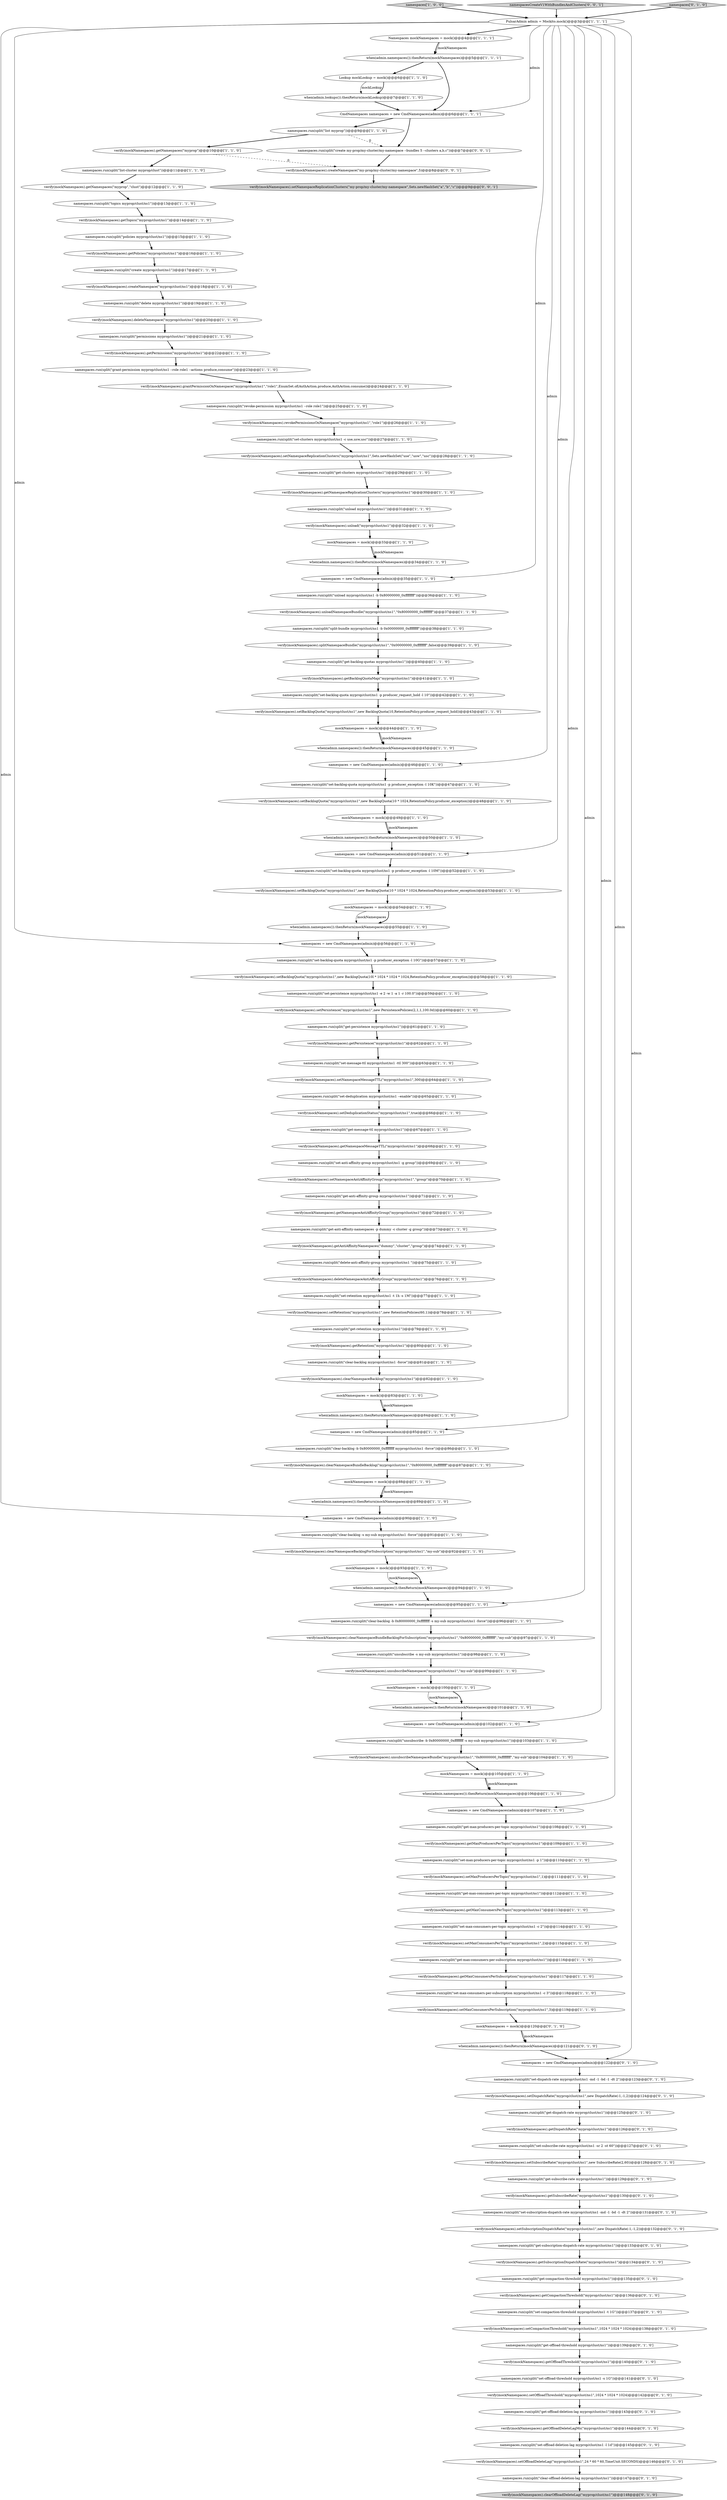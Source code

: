 digraph {
62 [style = filled, label = "mockNamespaces = mock()@@@100@@@['1', '1', '0']", fillcolor = white, shape = ellipse image = "AAA0AAABBB1BBB"];
9 [style = filled, label = "namespaces.run(split(\"set-retention myprop/clust/ns1 -t 1h -s 1M\"))@@@77@@@['1', '1', '0']", fillcolor = white, shape = ellipse image = "AAA0AAABBB1BBB"];
47 [style = filled, label = "namespaces = new CmdNamespaces(admin)@@@90@@@['1', '1', '0']", fillcolor = white, shape = ellipse image = "AAA0AAABBB1BBB"];
10 [style = filled, label = "verify(mockNamespaces).getBacklogQuotaMap(\"myprop/clust/ns1\")@@@41@@@['1', '1', '0']", fillcolor = white, shape = ellipse image = "AAA0AAABBB1BBB"];
119 [style = filled, label = "verify(mockNamespaces).clearOffloadDeleteLag(\"myprop/clust/ns1\")@@@148@@@['0', '1', '0']", fillcolor = lightgray, shape = ellipse image = "AAA1AAABBB2BBB"];
14 [style = filled, label = "namespaces.run(split(\"get-backlog-quotas myprop/clust/ns1\"))@@@40@@@['1', '1', '0']", fillcolor = white, shape = ellipse image = "AAA0AAABBB1BBB"];
118 [style = filled, label = "namespaces.run(split(\"get-dispatch-rate myprop/clust/ns1\"))@@@125@@@['0', '1', '0']", fillcolor = white, shape = ellipse image = "AAA1AAABBB2BBB"];
4 [style = filled, label = "namespaces.run(split(\"set-message-ttl myprop/clust/ns1 -ttl 300\"))@@@63@@@['1', '1', '0']", fillcolor = white, shape = ellipse image = "AAA0AAABBB1BBB"];
38 [style = filled, label = "verify(mockNamespaces).setBacklogQuota(\"myprop/clust/ns1\",new BacklogQuota(10 * 1024 * 1024,RetentionPolicy.producer_exception))@@@53@@@['1', '1', '0']", fillcolor = white, shape = ellipse image = "AAA0AAABBB1BBB"];
81 [style = filled, label = "verify(mockNamespaces).setRetention(\"myprop/clust/ns1\",new RetentionPolicies(60,1))@@@78@@@['1', '1', '0']", fillcolor = white, shape = ellipse image = "AAA0AAABBB1BBB"];
83 [style = filled, label = "verify(mockNamespaces).getMaxProducersPerTopic(\"myprop/clust/ns1\")@@@109@@@['1', '1', '0']", fillcolor = white, shape = ellipse image = "AAA0AAABBB1BBB"];
120 [style = filled, label = "verify(mockNamespaces).getDispatchRate(\"myprop/clust/ns1\")@@@126@@@['0', '1', '0']", fillcolor = white, shape = ellipse image = "AAA1AAABBB2BBB"];
122 [style = filled, label = "namespaces.run(split(\"clear-offload-deletion-lag myprop/clust/ns1\"))@@@147@@@['0', '1', '0']", fillcolor = white, shape = ellipse image = "AAA1AAABBB2BBB"];
129 [style = filled, label = "namespaces.run(split(\"set-offload-threshold myprop/clust/ns1 -s 1G\"))@@@141@@@['0', '1', '0']", fillcolor = white, shape = ellipse image = "AAA1AAABBB2BBB"];
87 [style = filled, label = "verify(mockNamespaces).getNamespaceMessageTTL(\"myprop/clust/ns1\")@@@68@@@['1', '1', '0']", fillcolor = white, shape = ellipse image = "AAA0AAABBB1BBB"];
108 [style = filled, label = "verify(mockNamespaces).setBacklogQuota(\"myprop/clust/ns1\",new BacklogQuota(10 * 1024,RetentionPolicy.producer_exception))@@@48@@@['1', '1', '0']", fillcolor = white, shape = ellipse image = "AAA0AAABBB1BBB"];
136 [style = filled, label = "verify(mockNamespaces).getSubscribeRate(\"myprop/clust/ns1\")@@@130@@@['0', '1', '0']", fillcolor = white, shape = ellipse image = "AAA1AAABBB2BBB"];
138 [style = filled, label = "verify(mockNamespaces).getCompactionThreshold(\"myprop/clust/ns1\")@@@136@@@['0', '1', '0']", fillcolor = white, shape = ellipse image = "AAA1AAABBB2BBB"];
17 [style = filled, label = "verify(mockNamespaces).unload(\"myprop/clust/ns1\")@@@32@@@['1', '1', '0']", fillcolor = white, shape = ellipse image = "AAA0AAABBB1BBB"];
143 [style = filled, label = "verify(mockNamespaces).setOffloadDeleteLag(\"myprop/clust/ns1\",24 * 60 * 60,TimeUnit.SECONDS)@@@146@@@['0', '1', '0']", fillcolor = white, shape = ellipse image = "AAA1AAABBB2BBB"];
147 [style = filled, label = "namespaces.run(split(\"set-subscribe-rate myprop/clust/ns1 -sr 2 -st 60\"))@@@127@@@['0', '1', '0']", fillcolor = white, shape = ellipse image = "AAA1AAABBB2BBB"];
127 [style = filled, label = "verify(mockNamespaces).setOffloadThreshold(\"myprop/clust/ns1\",1024 * 1024 * 1024)@@@142@@@['0', '1', '0']", fillcolor = white, shape = ellipse image = "AAA1AAABBB2BBB"];
82 [style = filled, label = "verify(mockNamespaces).clearNamespaceBacklogForSubscription(\"myprop/clust/ns1\",\"my-sub\")@@@92@@@['1', '1', '0']", fillcolor = white, shape = ellipse image = "AAA0AAABBB1BBB"];
15 [style = filled, label = "verify(mockNamespaces).setPersistence(\"myprop/clust/ns1\",new PersistencePolicies(2,1,1,100.0d))@@@60@@@['1', '1', '0']", fillcolor = white, shape = ellipse image = "AAA0AAABBB1BBB"];
12 [style = filled, label = "verify(mockNamespaces).createNamespace(\"myprop/clust/ns1\")@@@18@@@['1', '1', '0']", fillcolor = white, shape = ellipse image = "AAA0AAABBB1BBB"];
1 [style = filled, label = "verify(mockNamespaces).clearNamespaceBundleBacklogForSubscription(\"myprop/clust/ns1\",\"0x80000000_0xffffffff\",\"my-sub\")@@@97@@@['1', '1', '0']", fillcolor = white, shape = ellipse image = "AAA0AAABBB1BBB"];
93 [style = filled, label = "namespaces.run(split(\"revoke-permission myprop/clust/ns1 --role role1\"))@@@25@@@['1', '1', '0']", fillcolor = white, shape = ellipse image = "AAA0AAABBB1BBB"];
146 [style = filled, label = "namespaces.run(split(\"set-subscription-dispatch-rate myprop/clust/ns1 -md -1 -bd -1 -dt 2\"))@@@131@@@['0', '1', '0']", fillcolor = white, shape = ellipse image = "AAA1AAABBB2BBB"];
73 [style = filled, label = "verify(mockNamespaces).getPermissions(\"myprop/clust/ns1\")@@@22@@@['1', '1', '0']", fillcolor = white, shape = ellipse image = "AAA0AAABBB1BBB"];
58 [style = filled, label = "when(admin.lookups()).thenReturn(mockLookup)@@@7@@@['1', '1', '0']", fillcolor = white, shape = ellipse image = "AAA0AAABBB1BBB"];
56 [style = filled, label = "namespaces.run(split(\"clear-backlog -b 0x80000000_0xffffffff -s my-sub myprop/clust/ns1 -force\"))@@@96@@@['1', '1', '0']", fillcolor = white, shape = ellipse image = "AAA0AAABBB1BBB"];
20 [style = filled, label = "namespaces.run(split(\"set-backlog-quota myprop/clust/ns1 -p producer_exception -l 10K\"))@@@47@@@['1', '1', '0']", fillcolor = white, shape = ellipse image = "AAA0AAABBB1BBB"];
26 [style = filled, label = "namespaces.run(split(\"set-clusters myprop/clust/ns1 -c use,usw,usc\"))@@@27@@@['1', '1', '0']", fillcolor = white, shape = ellipse image = "AAA0AAABBB1BBB"];
27 [style = filled, label = "namespaces.run(split(\"set-backlog-quota myprop/clust/ns1 -p producer_exception -l 10G\"))@@@57@@@['1', '1', '0']", fillcolor = white, shape = ellipse image = "AAA0AAABBB1BBB"];
134 [style = filled, label = "namespaces.run(split(\"get-compaction-threshold myprop/clust/ns1\"))@@@135@@@['0', '1', '0']", fillcolor = white, shape = ellipse image = "AAA1AAABBB2BBB"];
145 [style = filled, label = "namespaces.run(split(\"set-offload-deletion-lag myprop/clust/ns1 -l 1d\"))@@@145@@@['0', '1', '0']", fillcolor = white, shape = ellipse image = "AAA1AAABBB2BBB"];
51 [style = filled, label = "namespaces.run(split(\"get-clusters myprop/clust/ns1\"))@@@29@@@['1', '1', '0']", fillcolor = white, shape = ellipse image = "AAA0AAABBB1BBB"];
31 [style = filled, label = "namespaces.run(split(\"clear-backlog -b 0x80000000_0xffffffff myprop/clust/ns1 -force\"))@@@86@@@['1', '1', '0']", fillcolor = white, shape = ellipse image = "AAA0AAABBB1BBB"];
91 [style = filled, label = "verify(mockNamespaces).getNamespaceReplicationClusters(\"myprop/clust/ns1\")@@@30@@@['1', '1', '0']", fillcolor = white, shape = ellipse image = "AAA0AAABBB1BBB"];
86 [style = filled, label = "verify(mockNamespaces).grantPermissionOnNamespace(\"myprop/clust/ns1\",\"role1\",EnumSet.of(AuthAction.produce,AuthAction.consume))@@@24@@@['1', '1', '0']", fillcolor = white, shape = ellipse image = "AAA0AAABBB1BBB"];
65 [style = filled, label = "namespaces.run(split(\"get-retention myprop/clust/ns1\"))@@@79@@@['1', '1', '0']", fillcolor = white, shape = ellipse image = "AAA0AAABBB1BBB"];
117 [style = filled, label = "verify(mockNamespaces).unsubscribeNamespace(\"myprop/clust/ns1\",\"my-sub\")@@@99@@@['1', '1', '0']", fillcolor = white, shape = ellipse image = "AAA0AAABBB1BBB"];
80 [style = filled, label = "namespaces.run(split(\"set-max-producers-per-topic myprop/clust/ns1 -p 1\"))@@@110@@@['1', '1', '0']", fillcolor = white, shape = ellipse image = "AAA0AAABBB1BBB"];
78 [style = filled, label = "namespaces.run(split(\"set-deduplication myprop/clust/ns1 --enable\"))@@@65@@@['1', '1', '0']", fillcolor = white, shape = ellipse image = "AAA0AAABBB1BBB"];
77 [style = filled, label = "namespaces.run(split(\"list-cluster myprop/clust\"))@@@11@@@['1', '1', '0']", fillcolor = white, shape = ellipse image = "AAA0AAABBB1BBB"];
23 [style = filled, label = "verify(mockNamespaces).deleteNamespace(\"myprop/clust/ns1\")@@@20@@@['1', '1', '0']", fillcolor = white, shape = ellipse image = "AAA0AAABBB1BBB"];
128 [style = filled, label = "namespaces.run(split(\"get-offload-threshold myprop/clust/ns1\"))@@@139@@@['0', '1', '0']", fillcolor = white, shape = ellipse image = "AAA1AAABBB2BBB"];
8 [style = filled, label = "namespaces.run(split(\"set-max-consumers-per-topic myprop/clust/ns1 -c 2\"))@@@114@@@['1', '1', '0']", fillcolor = white, shape = ellipse image = "AAA0AAABBB1BBB"];
126 [style = filled, label = "namespaces = new CmdNamespaces(admin)@@@122@@@['0', '1', '0']", fillcolor = white, shape = ellipse image = "AAA1AAABBB2BBB"];
130 [style = filled, label = "verify(mockNamespaces).getSubscriptionDispatchRate(\"myprop/clust/ns1\")@@@134@@@['0', '1', '0']", fillcolor = white, shape = ellipse image = "AAA1AAABBB2BBB"];
18 [style = filled, label = "namespaces.run(split(\"set-backlog-quota myprop/clust/ns1 -p producer_request_hold -l 10\"))@@@42@@@['1', '1', '0']", fillcolor = white, shape = ellipse image = "AAA0AAABBB1BBB"];
150 [style = filled, label = "verify(mockNamespaces).setNamespaceReplicationClusters(\"my-prop/my-cluster/my-namespace\",Sets.newHashSet(\"a\",\"b\",\"c\"))@@@9@@@['0', '0', '1']", fillcolor = lightgray, shape = ellipse image = "AAA0AAABBB3BBB"];
76 [style = filled, label = "namespaces.run(split(\"set-backlog-quota myprop/clust/ns1 -p producer_exception -l 10M\"))@@@52@@@['1', '1', '0']", fillcolor = white, shape = ellipse image = "AAA0AAABBB1BBB"];
7 [style = filled, label = "verify(mockNamespaces).deleteNamespaceAntiAffinityGroup(\"myprop/clust/ns1\")@@@76@@@['1', '1', '0']", fillcolor = white, shape = ellipse image = "AAA0AAABBB1BBB"];
89 [style = filled, label = "when(admin.namespaces()).thenReturn(mockNamespaces)@@@94@@@['1', '1', '0']", fillcolor = white, shape = ellipse image = "AAA0AAABBB1BBB"];
139 [style = filled, label = "verify(mockNamespaces).setSubscribeRate(\"myprop/clust/ns1\",new SubscribeRate(2,60))@@@128@@@['0', '1', '0']", fillcolor = white, shape = ellipse image = "AAA1AAABBB2BBB"];
50 [style = filled, label = "namespaces.run(split(\"unsubscribe -b 0x80000000_0xffffffff -s my-sub myprop/clust/ns1\"))@@@103@@@['1', '1', '0']", fillcolor = white, shape = ellipse image = "AAA0AAABBB1BBB"];
103 [style = filled, label = "verify(mockNamespaces).revokePermissionsOnNamespace(\"myprop/clust/ns1\",\"role1\")@@@26@@@['1', '1', '0']", fillcolor = white, shape = ellipse image = "AAA0AAABBB1BBB"];
2 [style = filled, label = "namespaces = new CmdNamespaces(admin)@@@107@@@['1', '1', '0']", fillcolor = white, shape = ellipse image = "AAA0AAABBB1BBB"];
100 [style = filled, label = "namespaces.run(split(\"get-persistence myprop/clust/ns1\"))@@@61@@@['1', '1', '0']", fillcolor = white, shape = ellipse image = "AAA0AAABBB1BBB"];
40 [style = filled, label = "namespaces.run(split(\"grant-permission myprop/clust/ns1 --role role1 --actions produce,consume\"))@@@23@@@['1', '1', '0']", fillcolor = white, shape = ellipse image = "AAA0AAABBB1BBB"];
97 [style = filled, label = "verify(mockNamespaces).getNamespaces(\"myprop\",\"clust\")@@@12@@@['1', '1', '0']", fillcolor = white, shape = ellipse image = "AAA0AAABBB1BBB"];
133 [style = filled, label = "verify(mockNamespaces).setSubscriptionDispatchRate(\"myprop/clust/ns1\",new DispatchRate(-1,-1,2))@@@132@@@['0', '1', '0']", fillcolor = white, shape = ellipse image = "AAA1AAABBB2BBB"];
22 [style = filled, label = "when(admin.namespaces()).thenReturn(mockNamespaces)@@@106@@@['1', '1', '0']", fillcolor = white, shape = ellipse image = "AAA0AAABBB1BBB"];
70 [style = filled, label = "verify(mockNamespaces).getRetention(\"myprop/clust/ns1\")@@@80@@@['1', '1', '0']", fillcolor = white, shape = ellipse image = "AAA0AAABBB1BBB"];
106 [style = filled, label = "namespaces['1', '0', '0']", fillcolor = lightgray, shape = diamond image = "AAA0AAABBB1BBB"];
121 [style = filled, label = "namespaces.run(split(\"get-subscribe-rate myprop/clust/ns1\"))@@@129@@@['0', '1', '0']", fillcolor = white, shape = ellipse image = "AAA1AAABBB2BBB"];
74 [style = filled, label = "namespaces = new CmdNamespaces(admin)@@@102@@@['1', '1', '0']", fillcolor = white, shape = ellipse image = "AAA0AAABBB1BBB"];
48 [style = filled, label = "verify(mockNamespaces).setNamespaceAntiAffinityGroup(\"myprop/clust/ns1\",\"group\")@@@70@@@['1', '1', '0']", fillcolor = white, shape = ellipse image = "AAA0AAABBB1BBB"];
105 [style = filled, label = "namespaces.run(split(\"get-max-producers-per-topic myprop/clust/ns1\"))@@@108@@@['1', '1', '0']", fillcolor = white, shape = ellipse image = "AAA0AAABBB1BBB"];
21 [style = filled, label = "mockNamespaces = mock()@@@54@@@['1', '1', '0']", fillcolor = white, shape = ellipse image = "AAA0AAABBB1BBB"];
92 [style = filled, label = "mockNamespaces = mock()@@@93@@@['1', '1', '0']", fillcolor = white, shape = ellipse image = "AAA0AAABBB1BBB"];
16 [style = filled, label = "namespaces = new CmdNamespaces(admin)@@@35@@@['1', '1', '0']", fillcolor = white, shape = ellipse image = "AAA0AAABBB1BBB"];
71 [style = filled, label = "mockNamespaces = mock()@@@33@@@['1', '1', '0']", fillcolor = white, shape = ellipse image = "AAA0AAABBB1BBB"];
11 [style = filled, label = "namespaces.run(split(\"get-anti-affinity-group myprop/clust/ns1\"))@@@71@@@['1', '1', '0']", fillcolor = white, shape = ellipse image = "AAA0AAABBB1BBB"];
101 [style = filled, label = "mockNamespaces = mock()@@@105@@@['1', '1', '0']", fillcolor = white, shape = ellipse image = "AAA0AAABBB1BBB"];
111 [style = filled, label = "namespaces.run(split(\"permissions myprop/clust/ns1\"))@@@21@@@['1', '1', '0']", fillcolor = white, shape = ellipse image = "AAA0AAABBB1BBB"];
37 [style = filled, label = "verify(mockNamespaces).setNamespaceMessageTTL(\"myprop/clust/ns1\",300)@@@64@@@['1', '1', '0']", fillcolor = white, shape = ellipse image = "AAA0AAABBB1BBB"];
64 [style = filled, label = "namespaces.run(split(\"get-anti-affinity-namespaces -p dummy -c cluster -g group\"))@@@73@@@['1', '1', '0']", fillcolor = white, shape = ellipse image = "AAA0AAABBB1BBB"];
104 [style = filled, label = "verify(mockNamespaces).clearNamespaceBundleBacklog(\"myprop/clust/ns1\",\"0x80000000_0xffffffff\")@@@87@@@['1', '1', '0']", fillcolor = white, shape = ellipse image = "AAA0AAABBB1BBB"];
0 [style = filled, label = "namespaces.run(split(\"unload myprop/clust/ns1\"))@@@31@@@['1', '1', '0']", fillcolor = white, shape = ellipse image = "AAA0AAABBB1BBB"];
135 [style = filled, label = "when(admin.namespaces()).thenReturn(mockNamespaces)@@@121@@@['0', '1', '0']", fillcolor = white, shape = ellipse image = "AAA1AAABBB2BBB"];
149 [style = filled, label = "namespacesCreateV1WithBundlesAndClusters['0', '0', '1']", fillcolor = lightgray, shape = diamond image = "AAA0AAABBB3BBB"];
115 [style = filled, label = "namespaces.run(split(\"set-persistence myprop/clust/ns1 -e 2 -w 1 -a 1 -r 100.0\"))@@@59@@@['1', '1', '0']", fillcolor = white, shape = ellipse image = "AAA0AAABBB1BBB"];
84 [style = filled, label = "namespaces = new CmdNamespaces(admin)@@@46@@@['1', '1', '0']", fillcolor = white, shape = ellipse image = "AAA0AAABBB1BBB"];
110 [style = filled, label = "namespaces = new CmdNamespaces(admin)@@@85@@@['1', '1', '0']", fillcolor = white, shape = ellipse image = "AAA0AAABBB1BBB"];
33 [style = filled, label = "verify(mockNamespaces).setMaxConsumersPerTopic(\"myprop/clust/ns1\",2)@@@115@@@['1', '1', '0']", fillcolor = white, shape = ellipse image = "AAA0AAABBB1BBB"];
66 [style = filled, label = "namespaces.run(split(\"policies myprop/clust/ns1\"))@@@15@@@['1', '1', '0']", fillcolor = white, shape = ellipse image = "AAA0AAABBB1BBB"];
90 [style = filled, label = "namespaces = new CmdNamespaces(admin)@@@51@@@['1', '1', '0']", fillcolor = white, shape = ellipse image = "AAA0AAABBB1BBB"];
124 [style = filled, label = "namespaces.run(split(\"get-subscription-dispatch-rate myprop/clust/ns1\"))@@@133@@@['0', '1', '0']", fillcolor = white, shape = ellipse image = "AAA1AAABBB2BBB"];
3 [style = filled, label = "verify(mockNamespaces).getTopics(\"myprop/clust/ns1\")@@@14@@@['1', '1', '0']", fillcolor = white, shape = ellipse image = "AAA0AAABBB1BBB"];
148 [style = filled, label = "namespaces.run(split(\"create my-prop/my-cluster/my-namespace --bundles 5 --clusters a,b,c\"))@@@7@@@['0', '0', '1']", fillcolor = white, shape = ellipse image = "AAA0AAABBB3BBB"];
25 [style = filled, label = "verify(mockNamespaces).getMaxConsumersPerTopic(\"myprop/clust/ns1\")@@@113@@@['1', '1', '0']", fillcolor = white, shape = ellipse image = "AAA0AAABBB1BBB"];
116 [style = filled, label = "namespaces = new CmdNamespaces(admin)@@@56@@@['1', '1', '0']", fillcolor = white, shape = ellipse image = "AAA0AAABBB1BBB"];
68 [style = filled, label = "namespaces.run(split(\"delete-anti-affinity-group myprop/clust/ns1 \"))@@@75@@@['1', '1', '0']", fillcolor = white, shape = ellipse image = "AAA0AAABBB1BBB"];
98 [style = filled, label = "verify(mockNamespaces).unloadNamespaceBundle(\"myprop/clust/ns1\",\"0x80000000_0xffffffff\")@@@37@@@['1', '1', '0']", fillcolor = white, shape = ellipse image = "AAA0AAABBB1BBB"];
131 [style = filled, label = "namespaces.run(split(\"get-offload-deletion-lag myprop/clust/ns1\"))@@@143@@@['0', '1', '0']", fillcolor = white, shape = ellipse image = "AAA1AAABBB2BBB"];
43 [style = filled, label = "verify(mockNamespaces).setMaxProducersPerTopic(\"myprop/clust/ns1\",1)@@@111@@@['1', '1', '0']", fillcolor = white, shape = ellipse image = "AAA0AAABBB1BBB"];
57 [style = filled, label = "mockNamespaces = mock()@@@88@@@['1', '1', '0']", fillcolor = white, shape = ellipse image = "AAA0AAABBB1BBB"];
113 [style = filled, label = "verify(mockNamespaces).getNamespaces(\"myprop\")@@@10@@@['1', '1', '0']", fillcolor = white, shape = ellipse image = "AAA0AAABBB1BBB"];
88 [style = filled, label = "when(admin.namespaces()).thenReturn(mockNamespaces)@@@101@@@['1', '1', '0']", fillcolor = white, shape = ellipse image = "AAA0AAABBB1BBB"];
94 [style = filled, label = "verify(mockNamespaces).setBacklogQuota(\"myprop/clust/ns1\",new BacklogQuota(10,RetentionPolicy.producer_request_hold))@@@43@@@['1', '1', '0']", fillcolor = white, shape = ellipse image = "AAA0AAABBB1BBB"];
112 [style = filled, label = "when(admin.namespaces()).thenReturn(mockNamespaces)@@@45@@@['1', '1', '0']", fillcolor = white, shape = ellipse image = "AAA0AAABBB1BBB"];
30 [style = filled, label = "namespaces.run(split(\"create myprop/clust/ns1\"))@@@17@@@['1', '1', '0']", fillcolor = white, shape = ellipse image = "AAA0AAABBB1BBB"];
69 [style = filled, label = "CmdNamespaces namespaces = new CmdNamespaces(admin)@@@6@@@['1', '1', '1']", fillcolor = white, shape = ellipse image = "AAA0AAABBB1BBB"];
28 [style = filled, label = "namespaces.run(split(\"set-max-consumers-per-subscription myprop/clust/ns1 -c 3\"))@@@118@@@['1', '1', '0']", fillcolor = white, shape = ellipse image = "AAA0AAABBB1BBB"];
41 [style = filled, label = "namespaces.run(split(\"unload myprop/clust/ns1 -b 0x80000000_0xffffffff\"))@@@36@@@['1', '1', '0']", fillcolor = white, shape = ellipse image = "AAA0AAABBB1BBB"];
59 [style = filled, label = "verify(mockNamespaces).setDeduplicationStatus(\"myprop/clust/ns1\",true)@@@66@@@['1', '1', '0']", fillcolor = white, shape = ellipse image = "AAA0AAABBB1BBB"];
79 [style = filled, label = "verify(mockNamespaces).getAntiAffinityNamespaces(\"dummy\",\"cluster\",\"group\")@@@74@@@['1', '1', '0']", fillcolor = white, shape = ellipse image = "AAA0AAABBB1BBB"];
137 [style = filled, label = "namespaces['0', '1', '0']", fillcolor = lightgray, shape = diamond image = "AAA0AAABBB2BBB"];
95 [style = filled, label = "verify(mockNamespaces).getNamespaceAntiAffinityGroup(\"myprop/clust/ns1\")@@@72@@@['1', '1', '0']", fillcolor = white, shape = ellipse image = "AAA0AAABBB1BBB"];
35 [style = filled, label = "when(admin.namespaces()).thenReturn(mockNamespaces)@@@34@@@['1', '1', '0']", fillcolor = white, shape = ellipse image = "AAA0AAABBB1BBB"];
141 [style = filled, label = "verify(mockNamespaces).setDispatchRate(\"myprop/clust/ns1\",new DispatchRate(-1,-1,2))@@@124@@@['0', '1', '0']", fillcolor = white, shape = ellipse image = "AAA1AAABBB2BBB"];
24 [style = filled, label = "namespaces.run(split(\"get-message-ttl myprop/clust/ns1\"))@@@67@@@['1', '1', '0']", fillcolor = white, shape = ellipse image = "AAA0AAABBB1BBB"];
114 [style = filled, label = "mockNamespaces = mock()@@@83@@@['1', '1', '0']", fillcolor = white, shape = ellipse image = "AAA0AAABBB1BBB"];
49 [style = filled, label = "namespaces = new CmdNamespaces(admin)@@@95@@@['1', '1', '0']", fillcolor = white, shape = ellipse image = "AAA0AAABBB1BBB"];
13 [style = filled, label = "namespaces.run(split(\"split-bundle myprop/clust/ns1 -b 0x00000000_0xffffffff\"))@@@38@@@['1', '1', '0']", fillcolor = white, shape = ellipse image = "AAA0AAABBB1BBB"];
85 [style = filled, label = "verify(mockNamespaces).setBacklogQuota(\"myprop/clust/ns1\",new BacklogQuota(10l * 1024 * 1024 * 1024,RetentionPolicy.producer_exception))@@@58@@@['1', '1', '0']", fillcolor = white, shape = ellipse image = "AAA0AAABBB1BBB"];
140 [style = filled, label = "namespaces.run(split(\"set-dispatch-rate myprop/clust/ns1 -md -1 -bd -1 -dt 2\"))@@@123@@@['0', '1', '0']", fillcolor = white, shape = ellipse image = "AAA1AAABBB2BBB"];
39 [style = filled, label = "verify(mockNamespaces).setMaxConsumersPerSubscription(\"myprop/clust/ns1\",3)@@@119@@@['1', '1', '0']", fillcolor = white, shape = ellipse image = "AAA0AAABBB1BBB"];
75 [style = filled, label = "verify(mockNamespaces).setNamespaceReplicationClusters(\"myprop/clust/ns1\",Sets.newHashSet(\"use\",\"usw\",\"usc\"))@@@28@@@['1', '1', '0']", fillcolor = white, shape = ellipse image = "AAA0AAABBB1BBB"];
142 [style = filled, label = "mockNamespaces = mock()@@@120@@@['0', '1', '0']", fillcolor = white, shape = ellipse image = "AAA1AAABBB2BBB"];
42 [style = filled, label = "namespaces.run(split(\"set-anti-affinity-group myprop/clust/ns1 -g group\"))@@@69@@@['1', '1', '0']", fillcolor = white, shape = ellipse image = "AAA0AAABBB1BBB"];
60 [style = filled, label = "when(admin.namespaces()).thenReturn(mockNamespaces)@@@84@@@['1', '1', '0']", fillcolor = white, shape = ellipse image = "AAA0AAABBB1BBB"];
45 [style = filled, label = "namespaces.run(split(\"clear-backlog myprop/clust/ns1 -force\"))@@@81@@@['1', '1', '0']", fillcolor = white, shape = ellipse image = "AAA0AAABBB1BBB"];
32 [style = filled, label = "namespaces.run(split(\"delete myprop/clust/ns1\"))@@@19@@@['1', '1', '0']", fillcolor = white, shape = ellipse image = "AAA0AAABBB1BBB"];
72 [style = filled, label = "verify(mockNamespaces).getMaxConsumersPerSubscription(\"myprop/clust/ns1\")@@@117@@@['1', '1', '0']", fillcolor = white, shape = ellipse image = "AAA0AAABBB1BBB"];
102 [style = filled, label = "Namespaces mockNamespaces = mock()@@@4@@@['1', '1', '1']", fillcolor = white, shape = ellipse image = "AAA0AAABBB1BBB"];
109 [style = filled, label = "verify(mockNamespaces).clearNamespaceBacklog(\"myprop/clust/ns1\")@@@82@@@['1', '1', '0']", fillcolor = white, shape = ellipse image = "AAA0AAABBB1BBB"];
36 [style = filled, label = "verify(mockNamespaces).unsubscribeNamespaceBundle(\"myprop/clust/ns1\",\"0x80000000_0xffffffff\",\"my-sub\")@@@104@@@['1', '1', '0']", fillcolor = white, shape = ellipse image = "AAA0AAABBB1BBB"];
5 [style = filled, label = "when(admin.namespaces()).thenReturn(mockNamespaces)@@@50@@@['1', '1', '0']", fillcolor = white, shape = ellipse image = "AAA0AAABBB1BBB"];
96 [style = filled, label = "PulsarAdmin admin = Mockito.mock()@@@3@@@['1', '1', '1']", fillcolor = white, shape = ellipse image = "AAA0AAABBB1BBB"];
123 [style = filled, label = "namespaces.run(split(\"set-compaction-threshold myprop/clust/ns1 -t 1G\"))@@@137@@@['0', '1', '0']", fillcolor = white, shape = ellipse image = "AAA1AAABBB2BBB"];
29 [style = filled, label = "namespaces.run(split(\"get-max-consumers-per-subscription myprop/clust/ns1\"))@@@116@@@['1', '1', '0']", fillcolor = white, shape = ellipse image = "AAA0AAABBB1BBB"];
46 [style = filled, label = "when(admin.namespaces()).thenReturn(mockNamespaces)@@@89@@@['1', '1', '0']", fillcolor = white, shape = ellipse image = "AAA0AAABBB1BBB"];
54 [style = filled, label = "verify(mockNamespaces).getPersistence(\"myprop/clust/ns1\")@@@62@@@['1', '1', '0']", fillcolor = white, shape = ellipse image = "AAA0AAABBB1BBB"];
52 [style = filled, label = "mockNamespaces = mock()@@@49@@@['1', '1', '0']", fillcolor = white, shape = ellipse image = "AAA0AAABBB1BBB"];
19 [style = filled, label = "namespaces.run(split(\"unsubscribe -s my-sub myprop/clust/ns1\"))@@@98@@@['1', '1', '0']", fillcolor = white, shape = ellipse image = "AAA0AAABBB1BBB"];
44 [style = filled, label = "when(admin.namespaces()).thenReturn(mockNamespaces)@@@5@@@['1', '1', '1']", fillcolor = white, shape = ellipse image = "AAA0AAABBB1BBB"];
67 [style = filled, label = "namespaces.run(split(\"clear-backlog -s my-sub myprop/clust/ns1 -force\"))@@@91@@@['1', '1', '0']", fillcolor = white, shape = ellipse image = "AAA0AAABBB1BBB"];
61 [style = filled, label = "namespaces.run(split(\"list myprop\"))@@@9@@@['1', '1', '0']", fillcolor = white, shape = ellipse image = "AAA0AAABBB1BBB"];
107 [style = filled, label = "Lookup mockLookup = mock()@@@6@@@['1', '1', '0']", fillcolor = white, shape = ellipse image = "AAA0AAABBB1BBB"];
144 [style = filled, label = "verify(mockNamespaces).getOffloadThreshold(\"myprop/clust/ns1\")@@@140@@@['0', '1', '0']", fillcolor = white, shape = ellipse image = "AAA1AAABBB2BBB"];
151 [style = filled, label = "verify(mockNamespaces).createNamespace(\"my-prop/my-cluster/my-namespace\",5)@@@8@@@['0', '0', '1']", fillcolor = white, shape = ellipse image = "AAA0AAABBB3BBB"];
125 [style = filled, label = "verify(mockNamespaces).getOffloadDeleteLagMs(\"myprop/clust/ns1\")@@@144@@@['0', '1', '0']", fillcolor = white, shape = ellipse image = "AAA1AAABBB2BBB"];
63 [style = filled, label = "mockNamespaces = mock()@@@44@@@['1', '1', '0']", fillcolor = white, shape = ellipse image = "AAA0AAABBB1BBB"];
132 [style = filled, label = "verify(mockNamespaces).setCompactionThreshold(\"myprop/clust/ns1\",1024 * 1024 * 1024)@@@138@@@['0', '1', '0']", fillcolor = white, shape = ellipse image = "AAA1AAABBB2BBB"];
34 [style = filled, label = "namespaces.run(split(\"topics myprop/clust/ns1\"))@@@13@@@['1', '1', '0']", fillcolor = white, shape = ellipse image = "AAA0AAABBB1BBB"];
6 [style = filled, label = "namespaces.run(split(\"get-max-consumers-per-topic myprop/clust/ns1\"))@@@112@@@['1', '1', '0']", fillcolor = white, shape = ellipse image = "AAA0AAABBB1BBB"];
55 [style = filled, label = "verify(mockNamespaces).getPolicies(\"myprop/clust/ns1\")@@@16@@@['1', '1', '0']", fillcolor = white, shape = ellipse image = "AAA0AAABBB1BBB"];
53 [style = filled, label = "when(admin.namespaces()).thenReturn(mockNamespaces)@@@55@@@['1', '1', '0']", fillcolor = white, shape = ellipse image = "AAA0AAABBB1BBB"];
99 [style = filled, label = "verify(mockNamespaces).splitNamespaceBundle(\"myprop/clust/ns1\",\"0x00000000_0xffffffff\",false)@@@39@@@['1', '1', '0']", fillcolor = white, shape = ellipse image = "AAA0AAABBB1BBB"];
72->28 [style = bold, label=""];
112->84 [style = bold, label=""];
32->23 [style = bold, label=""];
98->13 [style = bold, label=""];
46->47 [style = bold, label=""];
122->119 [style = bold, label=""];
69->148 [style = bold, label=""];
96->2 [style = solid, label="admin"];
17->71 [style = bold, label=""];
45->109 [style = bold, label=""];
124->130 [style = bold, label=""];
132->128 [style = bold, label=""];
71->35 [style = bold, label=""];
116->27 [style = bold, label=""];
62->88 [style = bold, label=""];
57->46 [style = solid, label="mockNamespaces"];
41->98 [style = bold, label=""];
5->90 [style = bold, label=""];
145->143 [style = bold, label=""];
81->65 [style = bold, label=""];
102->44 [style = solid, label="mockNamespaces"];
84->20 [style = bold, label=""];
10->18 [style = bold, label=""];
100->54 [style = bold, label=""];
138->123 [style = bold, label=""];
12->32 [style = bold, label=""];
120->147 [style = bold, label=""];
93->103 [style = bold, label=""];
3->66 [style = bold, label=""];
139->121 [style = bold, label=""];
94->63 [style = bold, label=""];
28->39 [style = bold, label=""];
126->140 [style = bold, label=""];
107->58 [style = solid, label="mockLookup"];
144->129 [style = bold, label=""];
6->25 [style = bold, label=""];
148->151 [style = bold, label=""];
129->127 [style = bold, label=""];
114->60 [style = bold, label=""];
31->104 [style = bold, label=""];
39->142 [style = bold, label=""];
14->10 [style = bold, label=""];
118->120 [style = bold, label=""];
96->90 [style = solid, label="admin"];
59->24 [style = bold, label=""];
33->29 [style = bold, label=""];
56->1 [style = bold, label=""];
83->80 [style = bold, label=""];
105->83 [style = bold, label=""];
43->6 [style = bold, label=""];
16->41 [style = bold, label=""];
47->67 [style = bold, label=""];
96->49 [style = solid, label="admin"];
7->9 [style = bold, label=""];
61->148 [style = dashed, label="0"];
61->113 [style = bold, label=""];
90->76 [style = bold, label=""];
77->97 [style = bold, label=""];
107->58 [style = bold, label=""];
113->77 [style = bold, label=""];
102->44 [style = bold, label=""];
88->74 [style = bold, label=""];
29->72 [style = bold, label=""];
137->96 [style = bold, label=""];
142->135 [style = solid, label="mockNamespaces"];
60->110 [style = bold, label=""];
70->45 [style = bold, label=""];
54->4 [style = bold, label=""];
95->64 [style = bold, label=""];
63->112 [style = solid, label="mockNamespaces"];
13->99 [style = bold, label=""];
0->17 [style = bold, label=""];
96->116 [style = solid, label="admin"];
143->122 [style = bold, label=""];
114->60 [style = solid, label="mockNamespaces"];
21->53 [style = bold, label=""];
20->108 [style = bold, label=""];
11->95 [style = bold, label=""];
69->61 [style = bold, label=""];
85->115 [style = bold, label=""];
22->2 [style = bold, label=""];
9->81 [style = bold, label=""];
50->36 [style = bold, label=""];
96->16 [style = solid, label="admin"];
91->0 [style = bold, label=""];
78->59 [style = bold, label=""];
26->75 [style = bold, label=""];
123->132 [style = bold, label=""];
106->96 [style = bold, label=""];
63->112 [style = bold, label=""];
113->151 [style = dashed, label="0"];
57->46 [style = bold, label=""];
134->138 [style = bold, label=""];
103->26 [style = bold, label=""];
96->69 [style = solid, label="admin"];
71->35 [style = solid, label="mockNamespaces"];
110->31 [style = bold, label=""];
108->52 [style = bold, label=""];
96->102 [style = bold, label=""];
99->14 [style = bold, label=""];
111->73 [style = bold, label=""];
38->21 [style = bold, label=""];
15->100 [style = bold, label=""];
128->144 [style = bold, label=""];
130->134 [style = bold, label=""];
68->7 [style = bold, label=""];
75->51 [style = bold, label=""];
141->118 [style = bold, label=""];
125->145 [style = bold, label=""];
127->131 [style = bold, label=""];
64->79 [style = bold, label=""];
37->78 [style = bold, label=""];
30->12 [style = bold, label=""];
52->5 [style = bold, label=""];
131->125 [style = bold, label=""];
21->53 [style = solid, label="mockNamespaces"];
44->69 [style = bold, label=""];
82->92 [style = bold, label=""];
19->117 [style = bold, label=""];
66->55 [style = bold, label=""];
92->89 [style = solid, label="mockNamespaces"];
133->124 [style = bold, label=""];
40->86 [style = bold, label=""];
96->110 [style = solid, label="admin"];
149->96 [style = bold, label=""];
101->22 [style = bold, label=""];
76->38 [style = bold, label=""];
121->136 [style = bold, label=""];
24->87 [style = bold, label=""];
36->101 [style = bold, label=""];
146->133 [style = bold, label=""];
27->85 [style = bold, label=""];
80->43 [style = bold, label=""];
73->40 [style = bold, label=""];
87->42 [style = bold, label=""];
104->57 [style = bold, label=""];
136->146 [style = bold, label=""];
58->69 [style = bold, label=""];
97->34 [style = bold, label=""];
53->116 [style = bold, label=""];
115->15 [style = bold, label=""];
51->91 [style = bold, label=""];
34->3 [style = bold, label=""];
96->126 [style = solid, label="admin"];
35->16 [style = bold, label=""];
4->37 [style = bold, label=""];
92->89 [style = bold, label=""];
140->141 [style = bold, label=""];
42->48 [style = bold, label=""];
151->150 [style = bold, label=""];
52->5 [style = solid, label="mockNamespaces"];
55->30 [style = bold, label=""];
96->84 [style = solid, label="admin"];
48->11 [style = bold, label=""];
74->50 [style = bold, label=""];
23->111 [style = bold, label=""];
62->88 [style = solid, label="mockNamespaces"];
117->62 [style = bold, label=""];
44->107 [style = bold, label=""];
49->56 [style = bold, label=""];
1->19 [style = bold, label=""];
147->139 [style = bold, label=""];
101->22 [style = solid, label="mockNamespaces"];
18->94 [style = bold, label=""];
67->82 [style = bold, label=""];
25->8 [style = bold, label=""];
2->105 [style = bold, label=""];
89->49 [style = bold, label=""];
79->68 [style = bold, label=""];
142->135 [style = bold, label=""];
109->114 [style = bold, label=""];
96->47 [style = solid, label="admin"];
8->33 [style = bold, label=""];
86->93 [style = bold, label=""];
135->126 [style = bold, label=""];
65->70 [style = bold, label=""];
96->74 [style = solid, label="admin"];
}
